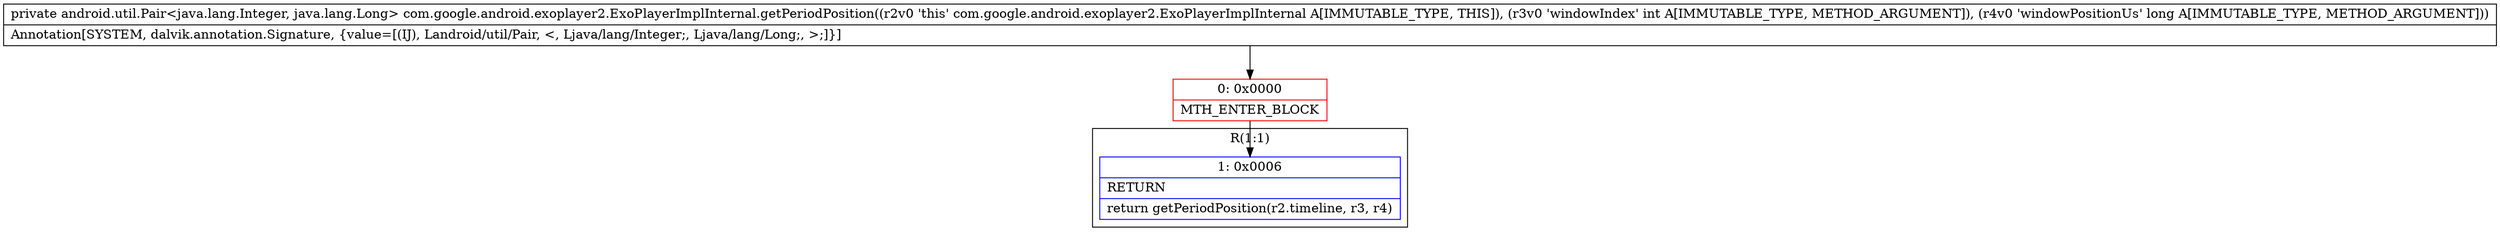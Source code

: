 digraph "CFG forcom.google.android.exoplayer2.ExoPlayerImplInternal.getPeriodPosition(IJ)Landroid\/util\/Pair;" {
subgraph cluster_Region_229204414 {
label = "R(1:1)";
node [shape=record,color=blue];
Node_1 [shape=record,label="{1\:\ 0x0006|RETURN\l|return getPeriodPosition(r2.timeline, r3, r4)\l}"];
}
Node_0 [shape=record,color=red,label="{0\:\ 0x0000|MTH_ENTER_BLOCK\l}"];
MethodNode[shape=record,label="{private android.util.Pair\<java.lang.Integer, java.lang.Long\> com.google.android.exoplayer2.ExoPlayerImplInternal.getPeriodPosition((r2v0 'this' com.google.android.exoplayer2.ExoPlayerImplInternal A[IMMUTABLE_TYPE, THIS]), (r3v0 'windowIndex' int A[IMMUTABLE_TYPE, METHOD_ARGUMENT]), (r4v0 'windowPositionUs' long A[IMMUTABLE_TYPE, METHOD_ARGUMENT]))  | Annotation[SYSTEM, dalvik.annotation.Signature, \{value=[(IJ), Landroid\/util\/Pair, \<, Ljava\/lang\/Integer;, Ljava\/lang\/Long;, \>;]\}]\l}"];
MethodNode -> Node_0;
Node_0 -> Node_1;
}

